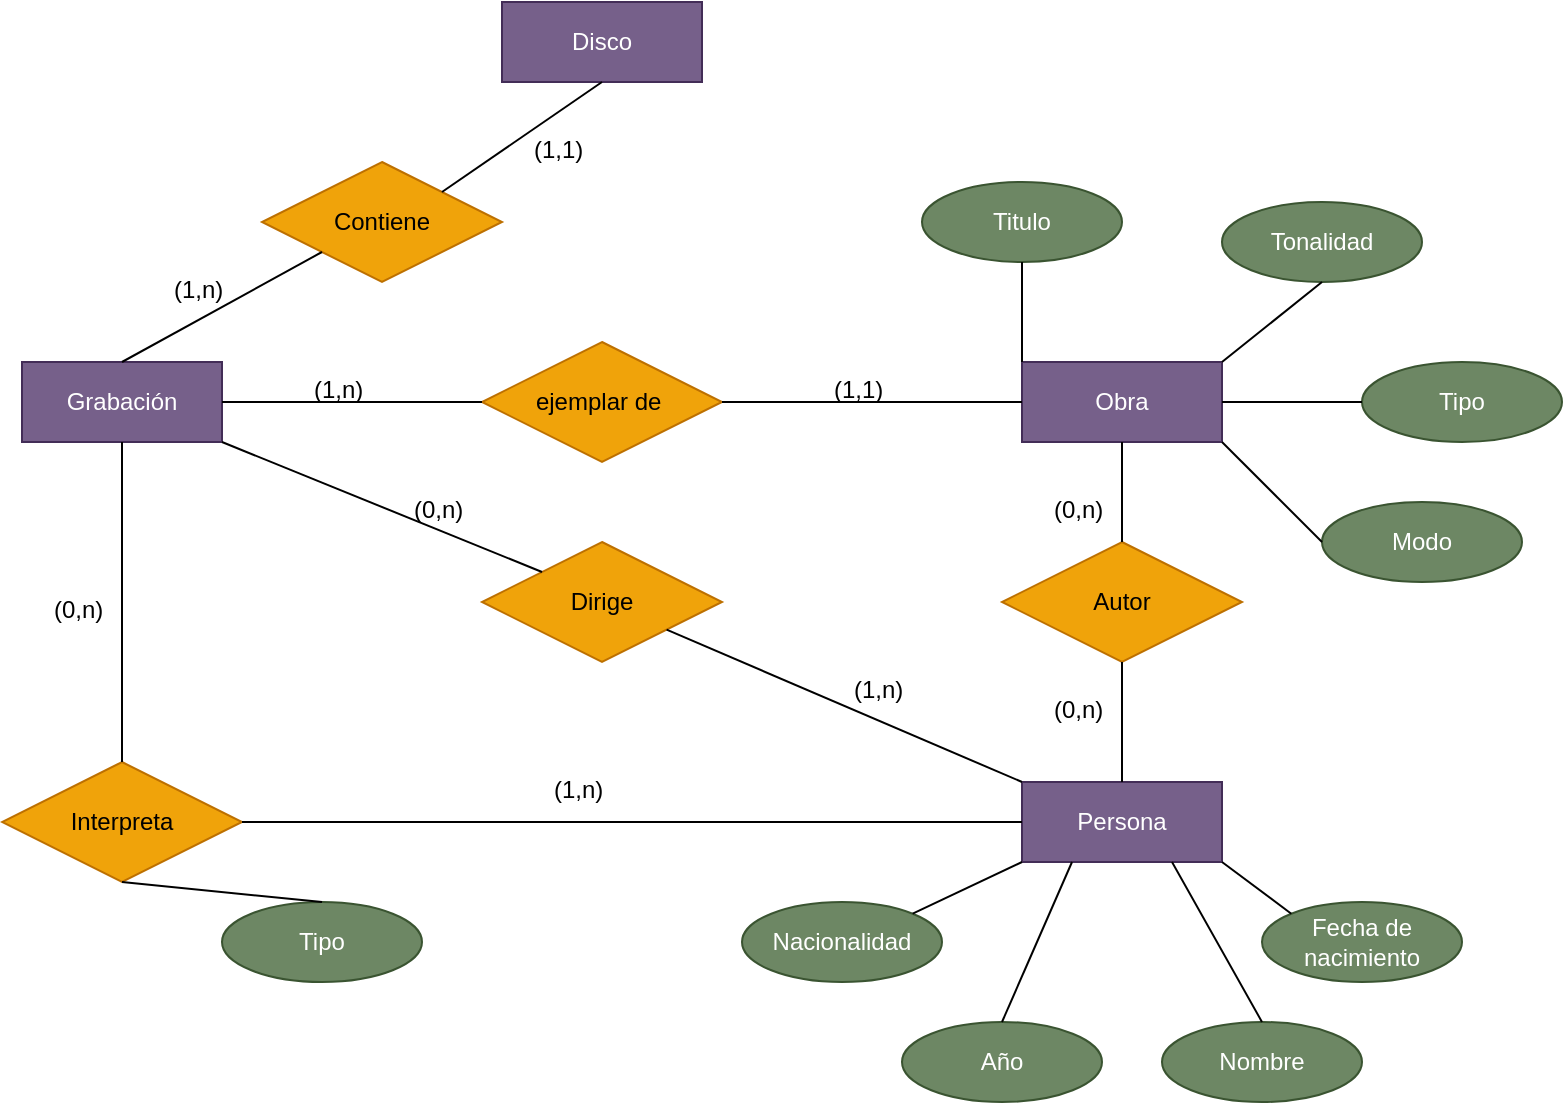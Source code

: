 <mxfile>
    <diagram id="9FNTaQCqX5jZXae3Bo23" name="Página-1">
        <mxGraphModel dx="871" dy="599" grid="1" gridSize="10" guides="1" tooltips="1" connect="1" arrows="1" fold="1" page="1" pageScale="1" pageWidth="30000" pageHeight="30000" math="0" shadow="0">
            <root>
                <mxCell id="0"/>
                <mxCell id="1" parent="0"/>
                <mxCell id="2" value="Obra" style="whiteSpace=wrap;html=1;align=center;fillColor=#76608a;fontColor=#ffffff;strokeColor=#432D57;" vertex="1" parent="1">
                    <mxGeometry x="1000" y="230" width="100" height="40" as="geometry"/>
                </mxCell>
                <mxCell id="3" value="Persona" style="whiteSpace=wrap;html=1;align=center;fillColor=#76608a;fontColor=#ffffff;strokeColor=#432D57;" vertex="1" parent="1">
                    <mxGeometry x="1000" y="440" width="100" height="40" as="geometry"/>
                </mxCell>
                <mxCell id="5" value="Autor" style="shape=rhombus;perimeter=rhombusPerimeter;whiteSpace=wrap;html=1;align=center;fillColor=#f0a30a;strokeColor=#BD7000;fontColor=#000000;" vertex="1" parent="1">
                    <mxGeometry x="990" y="320" width="120" height="60" as="geometry"/>
                </mxCell>
                <mxCell id="6" value="" style="endArrow=none;html=1;rounded=0;exitX=0.5;exitY=1;exitDx=0;exitDy=0;entryX=0.5;entryY=0;entryDx=0;entryDy=0;" edge="1" parent="1" source="2" target="5">
                    <mxGeometry relative="1" as="geometry">
                        <mxPoint x="730" y="460" as="sourcePoint"/>
                        <mxPoint x="890" y="460" as="targetPoint"/>
                    </mxGeometry>
                </mxCell>
                <mxCell id="7" value="" style="endArrow=none;html=1;rounded=0;exitX=0.5;exitY=1;exitDx=0;exitDy=0;entryX=0.5;entryY=0;entryDx=0;entryDy=0;" edge="1" parent="1" source="5" target="3">
                    <mxGeometry relative="1" as="geometry">
                        <mxPoint x="730" y="460" as="sourcePoint"/>
                        <mxPoint x="890" y="460" as="targetPoint"/>
                    </mxGeometry>
                </mxCell>
                <mxCell id="8" value="(0,n)" style="text;strokeColor=none;fillColor=none;spacingLeft=4;spacingRight=4;overflow=hidden;rotatable=0;points=[[0,0.5],[1,0.5]];portConstraint=eastwest;fontSize=12;" vertex="1" parent="1">
                    <mxGeometry x="1010" y="290" width="40" height="30" as="geometry"/>
                </mxCell>
                <mxCell id="9" value="(0,n)" style="text;strokeColor=none;fillColor=none;spacingLeft=4;spacingRight=4;overflow=hidden;rotatable=0;points=[[0,0.5],[1,0.5]];portConstraint=eastwest;fontSize=12;" vertex="1" parent="1">
                    <mxGeometry x="1010" y="390" width="40" height="30" as="geometry"/>
                </mxCell>
                <mxCell id="10" value="Grabación" style="whiteSpace=wrap;html=1;align=center;fillColor=#76608a;fontColor=#ffffff;strokeColor=#432D57;" vertex="1" parent="1">
                    <mxGeometry x="500" y="230" width="100" height="40" as="geometry"/>
                </mxCell>
                <mxCell id="11" value="ejemplar de&amp;nbsp;" style="shape=rhombus;perimeter=rhombusPerimeter;whiteSpace=wrap;html=1;align=center;fillColor=#f0a30a;strokeColor=#BD7000;fontColor=#000000;" vertex="1" parent="1">
                    <mxGeometry x="730" y="220" width="120" height="60" as="geometry"/>
                </mxCell>
                <mxCell id="12" value="" style="endArrow=none;html=1;rounded=0;exitX=1;exitY=0.5;exitDx=0;exitDy=0;entryX=0;entryY=0.5;entryDx=0;entryDy=0;" edge="1" parent="1" source="10" target="11">
                    <mxGeometry relative="1" as="geometry">
                        <mxPoint x="730" y="390" as="sourcePoint"/>
                        <mxPoint x="890" y="390" as="targetPoint"/>
                    </mxGeometry>
                </mxCell>
                <mxCell id="13" value="" style="endArrow=none;html=1;rounded=0;exitX=1;exitY=0.5;exitDx=0;exitDy=0;entryX=0;entryY=0.5;entryDx=0;entryDy=0;" edge="1" parent="1" source="11" target="2">
                    <mxGeometry relative="1" as="geometry">
                        <mxPoint x="730" y="390" as="sourcePoint"/>
                        <mxPoint x="890" y="390" as="targetPoint"/>
                    </mxGeometry>
                </mxCell>
                <mxCell id="14" value="(1,1)" style="text;strokeColor=none;fillColor=none;spacingLeft=4;spacingRight=4;overflow=hidden;rotatable=0;points=[[0,0.5],[1,0.5]];portConstraint=eastwest;fontSize=12;" vertex="1" parent="1">
                    <mxGeometry x="900" y="230" width="40" height="30" as="geometry"/>
                </mxCell>
                <mxCell id="15" value="(1,n)" style="text;strokeColor=none;fillColor=none;spacingLeft=4;spacingRight=4;overflow=hidden;rotatable=0;points=[[0,0.5],[1,0.5]];portConstraint=eastwest;fontSize=12;" vertex="1" parent="1">
                    <mxGeometry x="640" y="230" width="40" height="30" as="geometry"/>
                </mxCell>
                <mxCell id="17" value="Dirige" style="shape=rhombus;perimeter=rhombusPerimeter;whiteSpace=wrap;html=1;align=center;fillColor=#f0a30a;strokeColor=#BD7000;fontColor=#000000;" vertex="1" parent="1">
                    <mxGeometry x="730" y="320" width="120" height="60" as="geometry"/>
                </mxCell>
                <mxCell id="19" value="" style="endArrow=none;html=1;rounded=0;exitX=1;exitY=1;exitDx=0;exitDy=0;entryX=0;entryY=0;entryDx=0;entryDy=0;" edge="1" parent="1" source="10" target="17">
                    <mxGeometry relative="1" as="geometry">
                        <mxPoint x="920" y="330" as="sourcePoint"/>
                        <mxPoint x="1080" y="330" as="targetPoint"/>
                    </mxGeometry>
                </mxCell>
                <mxCell id="20" value="" style="endArrow=none;html=1;rounded=0;entryX=0;entryY=0;entryDx=0;entryDy=0;" edge="1" parent="1" source="17" target="3">
                    <mxGeometry relative="1" as="geometry">
                        <mxPoint x="920" y="330" as="sourcePoint"/>
                        <mxPoint x="1080" y="330" as="targetPoint"/>
                    </mxGeometry>
                </mxCell>
                <mxCell id="21" value="Interpreta" style="shape=rhombus;perimeter=rhombusPerimeter;whiteSpace=wrap;html=1;align=center;fillColor=#f0a30a;strokeColor=#BD7000;fontColor=#000000;" vertex="1" parent="1">
                    <mxGeometry x="490" y="430" width="120" height="60" as="geometry"/>
                </mxCell>
                <mxCell id="22" value="" style="endArrow=none;html=1;rounded=0;exitX=0.5;exitY=1;exitDx=0;exitDy=0;entryX=0.5;entryY=0;entryDx=0;entryDy=0;" edge="1" parent="1" source="10" target="21">
                    <mxGeometry relative="1" as="geometry">
                        <mxPoint x="920" y="330" as="sourcePoint"/>
                        <mxPoint x="560" y="410" as="targetPoint"/>
                    </mxGeometry>
                </mxCell>
                <mxCell id="23" value="" style="endArrow=none;html=1;rounded=0;exitX=1;exitY=0.5;exitDx=0;exitDy=0;entryX=0;entryY=0.5;entryDx=0;entryDy=0;" edge="1" parent="1" source="21" target="3">
                    <mxGeometry relative="1" as="geometry">
                        <mxPoint x="920" y="330" as="sourcePoint"/>
                        <mxPoint x="1080" y="330" as="targetPoint"/>
                    </mxGeometry>
                </mxCell>
                <mxCell id="24" value="(0,n)" style="text;strokeColor=none;fillColor=none;spacingLeft=4;spacingRight=4;overflow=hidden;rotatable=0;points=[[0,0.5],[1,0.5]];portConstraint=eastwest;fontSize=12;" vertex="1" parent="1">
                    <mxGeometry x="690" y="290" width="40" height="40" as="geometry"/>
                </mxCell>
                <mxCell id="25" value="(1,n)" style="text;strokeColor=none;fillColor=none;spacingLeft=4;spacingRight=4;overflow=hidden;rotatable=0;points=[[0,0.5],[1,0.5]];portConstraint=eastwest;fontSize=12;" vertex="1" parent="1">
                    <mxGeometry x="910" y="380" width="40" height="30" as="geometry"/>
                </mxCell>
                <mxCell id="26" value="(1,n)" style="text;strokeColor=none;fillColor=none;spacingLeft=4;spacingRight=4;overflow=hidden;rotatable=0;points=[[0,0.5],[1,0.5]];portConstraint=eastwest;fontSize=12;" vertex="1" parent="1">
                    <mxGeometry x="760" y="430" width="40" height="30" as="geometry"/>
                </mxCell>
                <mxCell id="27" value="(0,n)" style="text;strokeColor=none;fillColor=none;spacingLeft=4;spacingRight=4;overflow=hidden;rotatable=0;points=[[0,0.5],[1,0.5]];portConstraint=eastwest;fontSize=12;" vertex="1" parent="1">
                    <mxGeometry x="510" y="340" width="40" height="30" as="geometry"/>
                </mxCell>
                <mxCell id="29" value="Nombre" style="ellipse;whiteSpace=wrap;html=1;align=center;fillColor=#6d8764;fontColor=#ffffff;strokeColor=#3A5431;" vertex="1" parent="1">
                    <mxGeometry x="1070" y="560" width="100" height="40" as="geometry"/>
                </mxCell>
                <mxCell id="30" value="Año" style="ellipse;whiteSpace=wrap;html=1;align=center;fillColor=#6d8764;fontColor=#ffffff;strokeColor=#3A5431;" vertex="1" parent="1">
                    <mxGeometry x="940" y="560" width="100" height="40" as="geometry"/>
                </mxCell>
                <mxCell id="31" value="Fecha de nacimiento" style="ellipse;whiteSpace=wrap;html=1;align=center;fillColor=#6d8764;fontColor=#ffffff;strokeColor=#3A5431;" vertex="1" parent="1">
                    <mxGeometry x="1120" y="500" width="100" height="40" as="geometry"/>
                </mxCell>
                <mxCell id="32" value="Nacionalidad" style="ellipse;whiteSpace=wrap;html=1;align=center;fillColor=#6d8764;fontColor=#ffffff;strokeColor=#3A5431;" vertex="1" parent="1">
                    <mxGeometry x="860" y="500" width="100" height="40" as="geometry"/>
                </mxCell>
                <mxCell id="33" value="" style="endArrow=none;html=1;rounded=0;exitX=1;exitY=0;exitDx=0;exitDy=0;entryX=0;entryY=1;entryDx=0;entryDy=0;" edge="1" parent="1" source="32" target="3">
                    <mxGeometry relative="1" as="geometry">
                        <mxPoint x="1040" y="440" as="sourcePoint"/>
                        <mxPoint x="1200" y="440" as="targetPoint"/>
                    </mxGeometry>
                </mxCell>
                <mxCell id="34" value="" style="endArrow=none;html=1;rounded=0;exitX=0.5;exitY=0;exitDx=0;exitDy=0;entryX=0.25;entryY=1;entryDx=0;entryDy=0;" edge="1" parent="1" source="30" target="3">
                    <mxGeometry relative="1" as="geometry">
                        <mxPoint x="1040" y="440" as="sourcePoint"/>
                        <mxPoint x="1200" y="440" as="targetPoint"/>
                    </mxGeometry>
                </mxCell>
                <mxCell id="35" value="" style="endArrow=none;html=1;rounded=0;exitX=1;exitY=1;exitDx=0;exitDy=0;entryX=0;entryY=0;entryDx=0;entryDy=0;" edge="1" parent="1" source="3" target="31">
                    <mxGeometry relative="1" as="geometry">
                        <mxPoint x="1040" y="440" as="sourcePoint"/>
                        <mxPoint x="1200" y="440" as="targetPoint"/>
                    </mxGeometry>
                </mxCell>
                <mxCell id="36" value="" style="endArrow=none;html=1;rounded=0;exitX=0.75;exitY=1;exitDx=0;exitDy=0;entryX=0.5;entryY=0;entryDx=0;entryDy=0;" edge="1" parent="1" source="3" target="29">
                    <mxGeometry relative="1" as="geometry">
                        <mxPoint x="1040" y="440" as="sourcePoint"/>
                        <mxPoint x="1200" y="440" as="targetPoint"/>
                    </mxGeometry>
                </mxCell>
                <mxCell id="37" value="Tipo" style="ellipse;whiteSpace=wrap;html=1;align=center;fillColor=#6d8764;fontColor=#ffffff;strokeColor=#3A5431;" vertex="1" parent="1">
                    <mxGeometry x="600" y="500" width="100" height="40" as="geometry"/>
                </mxCell>
                <mxCell id="38" value="" style="endArrow=none;html=1;rounded=0;exitX=0.5;exitY=0;exitDx=0;exitDy=0;entryX=0.5;entryY=1;entryDx=0;entryDy=0;" edge="1" parent="1" source="37" target="21">
                    <mxGeometry relative="1" as="geometry">
                        <mxPoint x="760" y="420" as="sourcePoint"/>
                        <mxPoint x="920" y="420" as="targetPoint"/>
                    </mxGeometry>
                </mxCell>
                <mxCell id="39" value="Titulo" style="ellipse;whiteSpace=wrap;html=1;align=center;fillColor=#6d8764;fontColor=#ffffff;strokeColor=#3A5431;" vertex="1" parent="1">
                    <mxGeometry x="950" y="140" width="100" height="40" as="geometry"/>
                </mxCell>
                <mxCell id="40" value="Tonalidad" style="ellipse;whiteSpace=wrap;html=1;align=center;fillColor=#6d8764;fontColor=#ffffff;strokeColor=#3A5431;" vertex="1" parent="1">
                    <mxGeometry x="1100" y="150" width="100" height="40" as="geometry"/>
                </mxCell>
                <mxCell id="41" value="Tipo" style="ellipse;whiteSpace=wrap;html=1;align=center;fillColor=#6d8764;fontColor=#ffffff;strokeColor=#3A5431;" vertex="1" parent="1">
                    <mxGeometry x="1170" y="230" width="100" height="40" as="geometry"/>
                </mxCell>
                <mxCell id="42" value="Modo" style="ellipse;whiteSpace=wrap;html=1;align=center;fillColor=#6d8764;fontColor=#ffffff;strokeColor=#3A5431;" vertex="1" parent="1">
                    <mxGeometry x="1150" y="300" width="100" height="40" as="geometry"/>
                </mxCell>
                <mxCell id="44" value="" style="endArrow=none;html=1;rounded=0;exitX=0.5;exitY=1;exitDx=0;exitDy=0;entryX=0;entryY=0;entryDx=0;entryDy=0;" edge="1" parent="1" source="39" target="2">
                    <mxGeometry relative="1" as="geometry">
                        <mxPoint x="920" y="270" as="sourcePoint"/>
                        <mxPoint x="1080" y="270" as="targetPoint"/>
                    </mxGeometry>
                </mxCell>
                <mxCell id="45" value="" style="endArrow=none;html=1;rounded=0;exitX=0.5;exitY=1;exitDx=0;exitDy=0;" edge="1" parent="1" source="40">
                    <mxGeometry relative="1" as="geometry">
                        <mxPoint x="920" y="270" as="sourcePoint"/>
                        <mxPoint x="1100" y="230" as="targetPoint"/>
                    </mxGeometry>
                </mxCell>
                <mxCell id="46" value="" style="endArrow=none;html=1;rounded=0;entryX=0;entryY=0.5;entryDx=0;entryDy=0;exitX=1;exitY=0.5;exitDx=0;exitDy=0;" edge="1" parent="1" source="2" target="41">
                    <mxGeometry relative="1" as="geometry">
                        <mxPoint x="1100" y="230" as="sourcePoint"/>
                        <mxPoint x="1080" y="270" as="targetPoint"/>
                    </mxGeometry>
                </mxCell>
                <mxCell id="47" value="" style="endArrow=none;html=1;rounded=0;entryX=0;entryY=0.5;entryDx=0;entryDy=0;exitX=1;exitY=1;exitDx=0;exitDy=0;" edge="1" parent="1" source="2" target="42">
                    <mxGeometry relative="1" as="geometry">
                        <mxPoint x="920" y="270" as="sourcePoint"/>
                        <mxPoint x="1080" y="270" as="targetPoint"/>
                    </mxGeometry>
                </mxCell>
                <mxCell id="48" value="Contiene" style="shape=rhombus;perimeter=rhombusPerimeter;whiteSpace=wrap;html=1;align=center;fillColor=#f0a30a;strokeColor=#BD7000;fontColor=#000000;" vertex="1" parent="1">
                    <mxGeometry x="620" y="130" width="120" height="60" as="geometry"/>
                </mxCell>
                <mxCell id="49" value="Disco" style="whiteSpace=wrap;html=1;align=center;fillColor=#76608a;fontColor=#ffffff;strokeColor=#432D57;" vertex="1" parent="1">
                    <mxGeometry x="740" y="50" width="100" height="40" as="geometry"/>
                </mxCell>
                <mxCell id="50" value="" style="endArrow=none;html=1;rounded=0;exitX=1;exitY=0;exitDx=0;exitDy=0;entryX=0.5;entryY=1;entryDx=0;entryDy=0;" edge="1" parent="1" source="48" target="49">
                    <mxGeometry relative="1" as="geometry">
                        <mxPoint x="740" y="260" as="sourcePoint"/>
                        <mxPoint x="900" y="260" as="targetPoint"/>
                    </mxGeometry>
                </mxCell>
                <mxCell id="51" value="" style="endArrow=none;html=1;rounded=0;exitX=0.5;exitY=0;exitDx=0;exitDy=0;entryX=0;entryY=1;entryDx=0;entryDy=0;" edge="1" parent="1" source="10" target="48">
                    <mxGeometry relative="1" as="geometry">
                        <mxPoint x="740" y="260" as="sourcePoint"/>
                        <mxPoint x="900" y="260" as="targetPoint"/>
                    </mxGeometry>
                </mxCell>
                <mxCell id="52" value="(1,1)" style="text;strokeColor=none;fillColor=none;spacingLeft=4;spacingRight=4;overflow=hidden;rotatable=0;points=[[0,0.5],[1,0.5]];portConstraint=eastwest;fontSize=12;" vertex="1" parent="1">
                    <mxGeometry x="750" y="110" width="40" height="30" as="geometry"/>
                </mxCell>
                <mxCell id="54" value="(1,n)" style="text;strokeColor=none;fillColor=none;spacingLeft=4;spacingRight=4;overflow=hidden;rotatable=0;points=[[0,0.5],[1,0.5]];portConstraint=eastwest;fontSize=12;" vertex="1" parent="1">
                    <mxGeometry x="570" y="180" width="40" height="30" as="geometry"/>
                </mxCell>
            </root>
        </mxGraphModel>
    </diagram>
</mxfile>